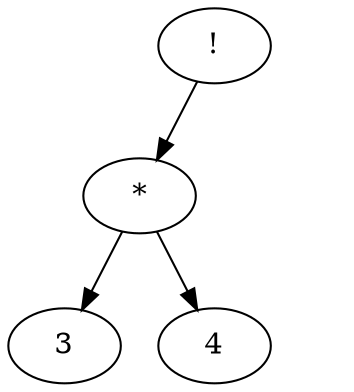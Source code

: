 digraph {
    rankdir=TB;

    a [label="!"]
    b0 [label="*"]
    b [style=invis]
    c0 [label="3"]
    c [label="4"]

    a -> b0;
    a -> b [style=invis];

    b0 -> c0;
    b0 -> c;
}
